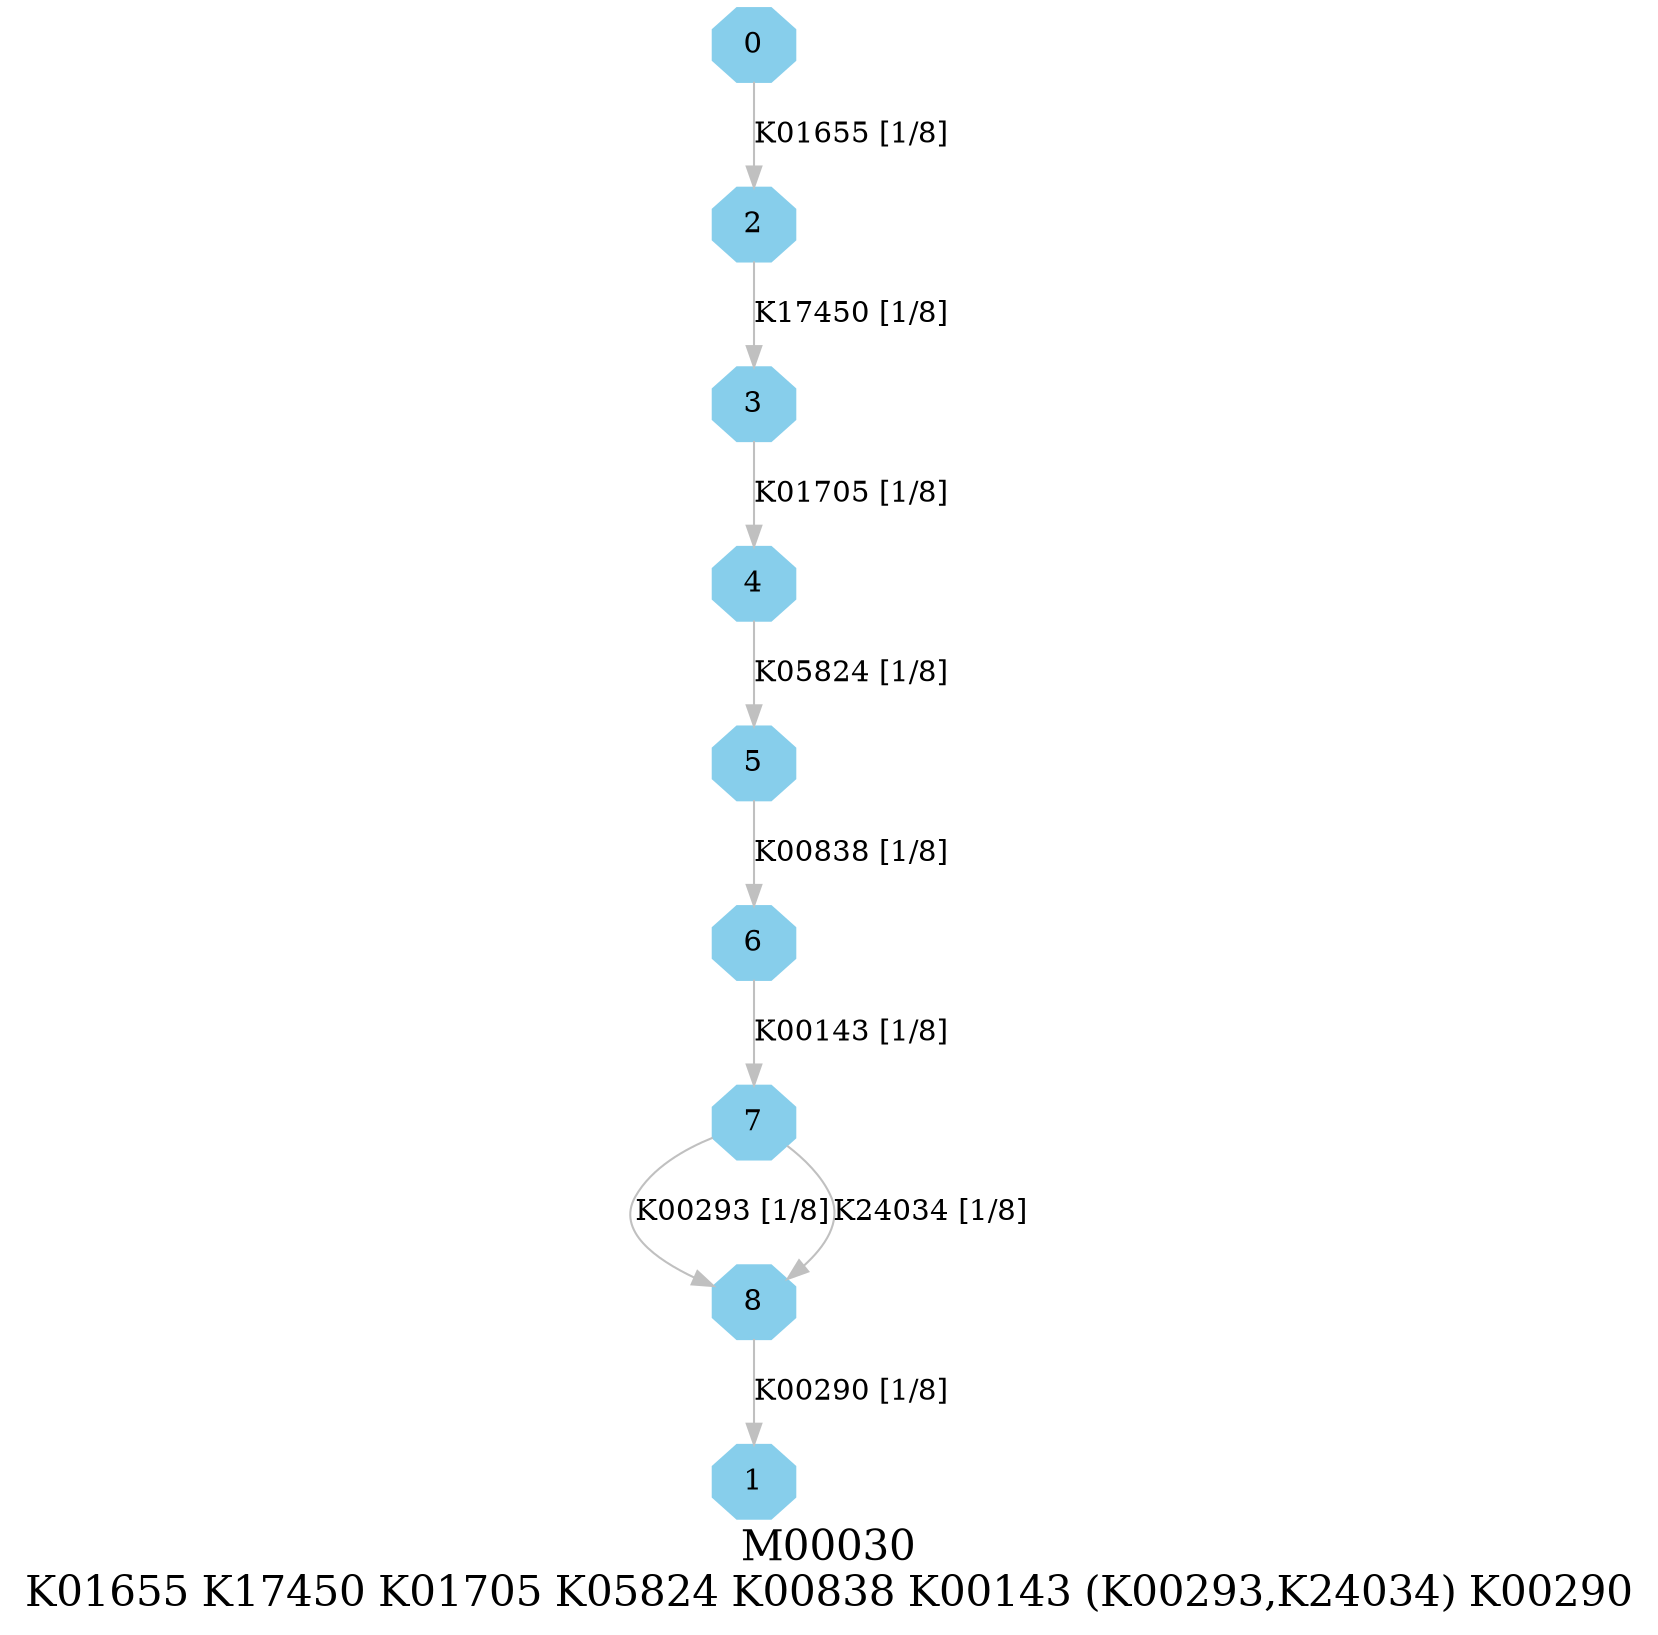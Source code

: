digraph G {
graph [label="M00030
K01655 K17450 K01705 K05824 K00838 K00143 (K00293,K24034) K00290",fontsize=20];
node [shape=box,style=filled];
edge [len=3,color=grey];
{node [width=.3,height=.3,shape=octagon,style=filled,color=skyblue] 0 1 2 3 4 5 6 7 8 }
0 -> 2 [label="K01655 [1/8]"];
2 -> 3 [label="K17450 [1/8]"];
3 -> 4 [label="K01705 [1/8]"];
4 -> 5 [label="K05824 [1/8]"];
5 -> 6 [label="K00838 [1/8]"];
6 -> 7 [label="K00143 [1/8]"];
7 -> 8 [label="K00293 [1/8]"];
7 -> 8 [label="K24034 [1/8]"];
8 -> 1 [label="K00290 [1/8]"];
}